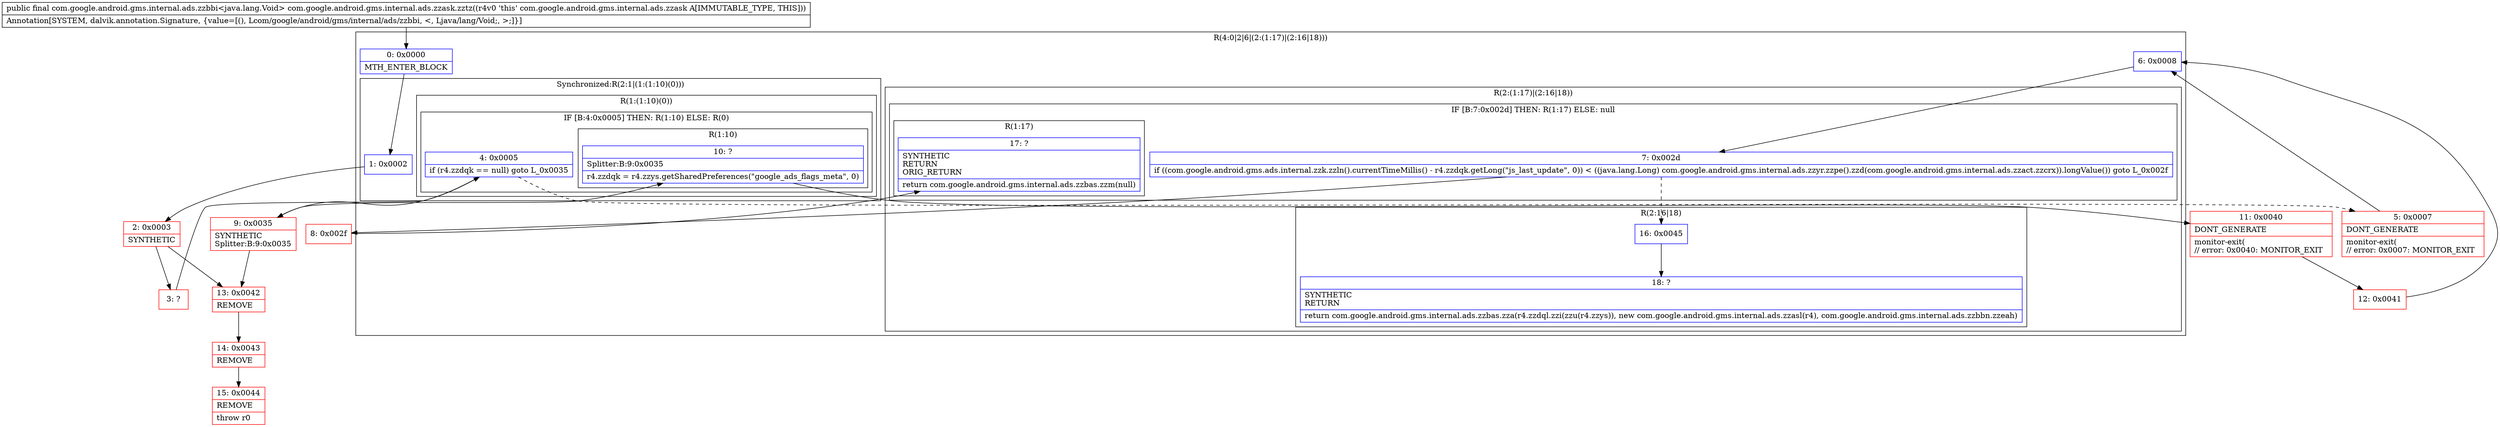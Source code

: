 digraph "CFG forcom.google.android.gms.internal.ads.zzask.zztz()Lcom\/google\/android\/gms\/internal\/ads\/zzbbi;" {
subgraph cluster_Region_139587374 {
label = "R(4:0|2|6|(2:(1:17)|(2:16|18)))";
node [shape=record,color=blue];
Node_0 [shape=record,label="{0\:\ 0x0000|MTH_ENTER_BLOCK\l}"];
subgraph cluster_SynchronizedRegion_2093923520 {
label = "Synchronized:R(2:1|(1:(1:10)(0)))";
node [shape=record,color=blue];
Node_1 [shape=record,label="{1\:\ 0x0002}"];
subgraph cluster_Region_1300085750 {
label = "R(1:(1:10)(0))";
node [shape=record,color=blue];
subgraph cluster_IfRegion_949942273 {
label = "IF [B:4:0x0005] THEN: R(1:10) ELSE: R(0)";
node [shape=record,color=blue];
Node_4 [shape=record,label="{4\:\ 0x0005|if (r4.zzdqk == null) goto L_0x0035\l}"];
subgraph cluster_Region_1060198563 {
label = "R(1:10)";
node [shape=record,color=blue];
Node_10 [shape=record,label="{10\:\ ?|Splitter:B:9:0x0035\l|r4.zzdqk = r4.zzys.getSharedPreferences(\"google_ads_flags_meta\", 0)\l}"];
}
subgraph cluster_Region_907070265 {
label = "R(0)";
node [shape=record,color=blue];
}
}
}
}
Node_6 [shape=record,label="{6\:\ 0x0008}"];
subgraph cluster_Region_378692614 {
label = "R(2:(1:17)|(2:16|18))";
node [shape=record,color=blue];
subgraph cluster_IfRegion_1501808677 {
label = "IF [B:7:0x002d] THEN: R(1:17) ELSE: null";
node [shape=record,color=blue];
Node_7 [shape=record,label="{7\:\ 0x002d|if ((com.google.android.gms.ads.internal.zzk.zzln().currentTimeMillis() \- r4.zzdqk.getLong(\"js_last_update\", 0)) \< ((java.lang.Long) com.google.android.gms.internal.ads.zzyr.zzpe().zzd(com.google.android.gms.internal.ads.zzact.zzcrx)).longValue()) goto L_0x002f\l}"];
subgraph cluster_Region_1824684022 {
label = "R(1:17)";
node [shape=record,color=blue];
Node_17 [shape=record,label="{17\:\ ?|SYNTHETIC\lRETURN\lORIG_RETURN\l|return com.google.android.gms.internal.ads.zzbas.zzm(null)\l}"];
}
}
subgraph cluster_Region_1547378772 {
label = "R(2:16|18)";
node [shape=record,color=blue];
Node_16 [shape=record,label="{16\:\ 0x0045}"];
Node_18 [shape=record,label="{18\:\ ?|SYNTHETIC\lRETURN\l|return com.google.android.gms.internal.ads.zzbas.zza(r4.zzdql.zzi(zzu(r4.zzys)), new com.google.android.gms.internal.ads.zzasl(r4), com.google.android.gms.internal.ads.zzbbn.zzeah)\l}"];
}
}
}
Node_2 [shape=record,color=red,label="{2\:\ 0x0003|SYNTHETIC\l}"];
Node_3 [shape=record,color=red,label="{3\:\ ?}"];
Node_5 [shape=record,color=red,label="{5\:\ 0x0007|DONT_GENERATE\l|monitor\-exit(\l\/\/ error: 0x0007: MONITOR_EXIT  \l}"];
Node_8 [shape=record,color=red,label="{8\:\ 0x002f}"];
Node_9 [shape=record,color=red,label="{9\:\ 0x0035|SYNTHETIC\lSplitter:B:9:0x0035\l}"];
Node_11 [shape=record,color=red,label="{11\:\ 0x0040|DONT_GENERATE\l|monitor\-exit(\l\/\/ error: 0x0040: MONITOR_EXIT  \l}"];
Node_12 [shape=record,color=red,label="{12\:\ 0x0041}"];
Node_13 [shape=record,color=red,label="{13\:\ 0x0042|REMOVE\l}"];
Node_14 [shape=record,color=red,label="{14\:\ 0x0043|REMOVE\l}"];
Node_15 [shape=record,color=red,label="{15\:\ 0x0044|REMOVE\l|throw r0\l}"];
MethodNode[shape=record,label="{public final com.google.android.gms.internal.ads.zzbbi\<java.lang.Void\> com.google.android.gms.internal.ads.zzask.zztz((r4v0 'this' com.google.android.gms.internal.ads.zzask A[IMMUTABLE_TYPE, THIS]))  | Annotation[SYSTEM, dalvik.annotation.Signature, \{value=[(), Lcom\/google\/android\/gms\/internal\/ads\/zzbbi, \<, Ljava\/lang\/Void;, \>;]\}]\l}"];
MethodNode -> Node_0;
Node_0 -> Node_1;
Node_1 -> Node_2;
Node_4 -> Node_5[style=dashed];
Node_4 -> Node_9;
Node_10 -> Node_11;
Node_6 -> Node_7;
Node_7 -> Node_8;
Node_7 -> Node_16[style=dashed];
Node_16 -> Node_18;
Node_2 -> Node_3;
Node_2 -> Node_13;
Node_3 -> Node_4;
Node_5 -> Node_6;
Node_8 -> Node_17;
Node_9 -> Node_10;
Node_9 -> Node_13;
Node_11 -> Node_12;
Node_12 -> Node_6;
Node_13 -> Node_14;
Node_14 -> Node_15;
}


